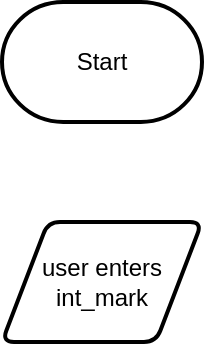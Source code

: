 <mxfile>
    <diagram id="nBXMqyhsfVYiYk9JpbL2" name="Page-1">
        <mxGraphModel dx="802" dy="357" grid="1" gridSize="10" guides="1" tooltips="1" connect="1" arrows="1" fold="1" page="1" pageScale="1" pageWidth="827" pageHeight="1169" math="0" shadow="0">
            <root>
                <mxCell id="0"/>
                <mxCell id="1" parent="0"/>
                <mxCell id="2" value="Start" style="strokeWidth=2;html=1;shape=mxgraph.flowchart.terminator;whiteSpace=wrap;" vertex="1" parent="1">
                    <mxGeometry x="40" y="40" width="100" height="60" as="geometry"/>
                </mxCell>
                <mxCell id="3" value="user enters int_mark" style="shape=parallelogram;html=1;strokeWidth=2;perimeter=parallelogramPerimeter;whiteSpace=wrap;rounded=1;arcSize=12;size=0.23;" vertex="1" parent="1">
                    <mxGeometry x="40" y="150" width="100" height="60" as="geometry"/>
                </mxCell>
            </root>
        </mxGraphModel>
    </diagram>
</mxfile>